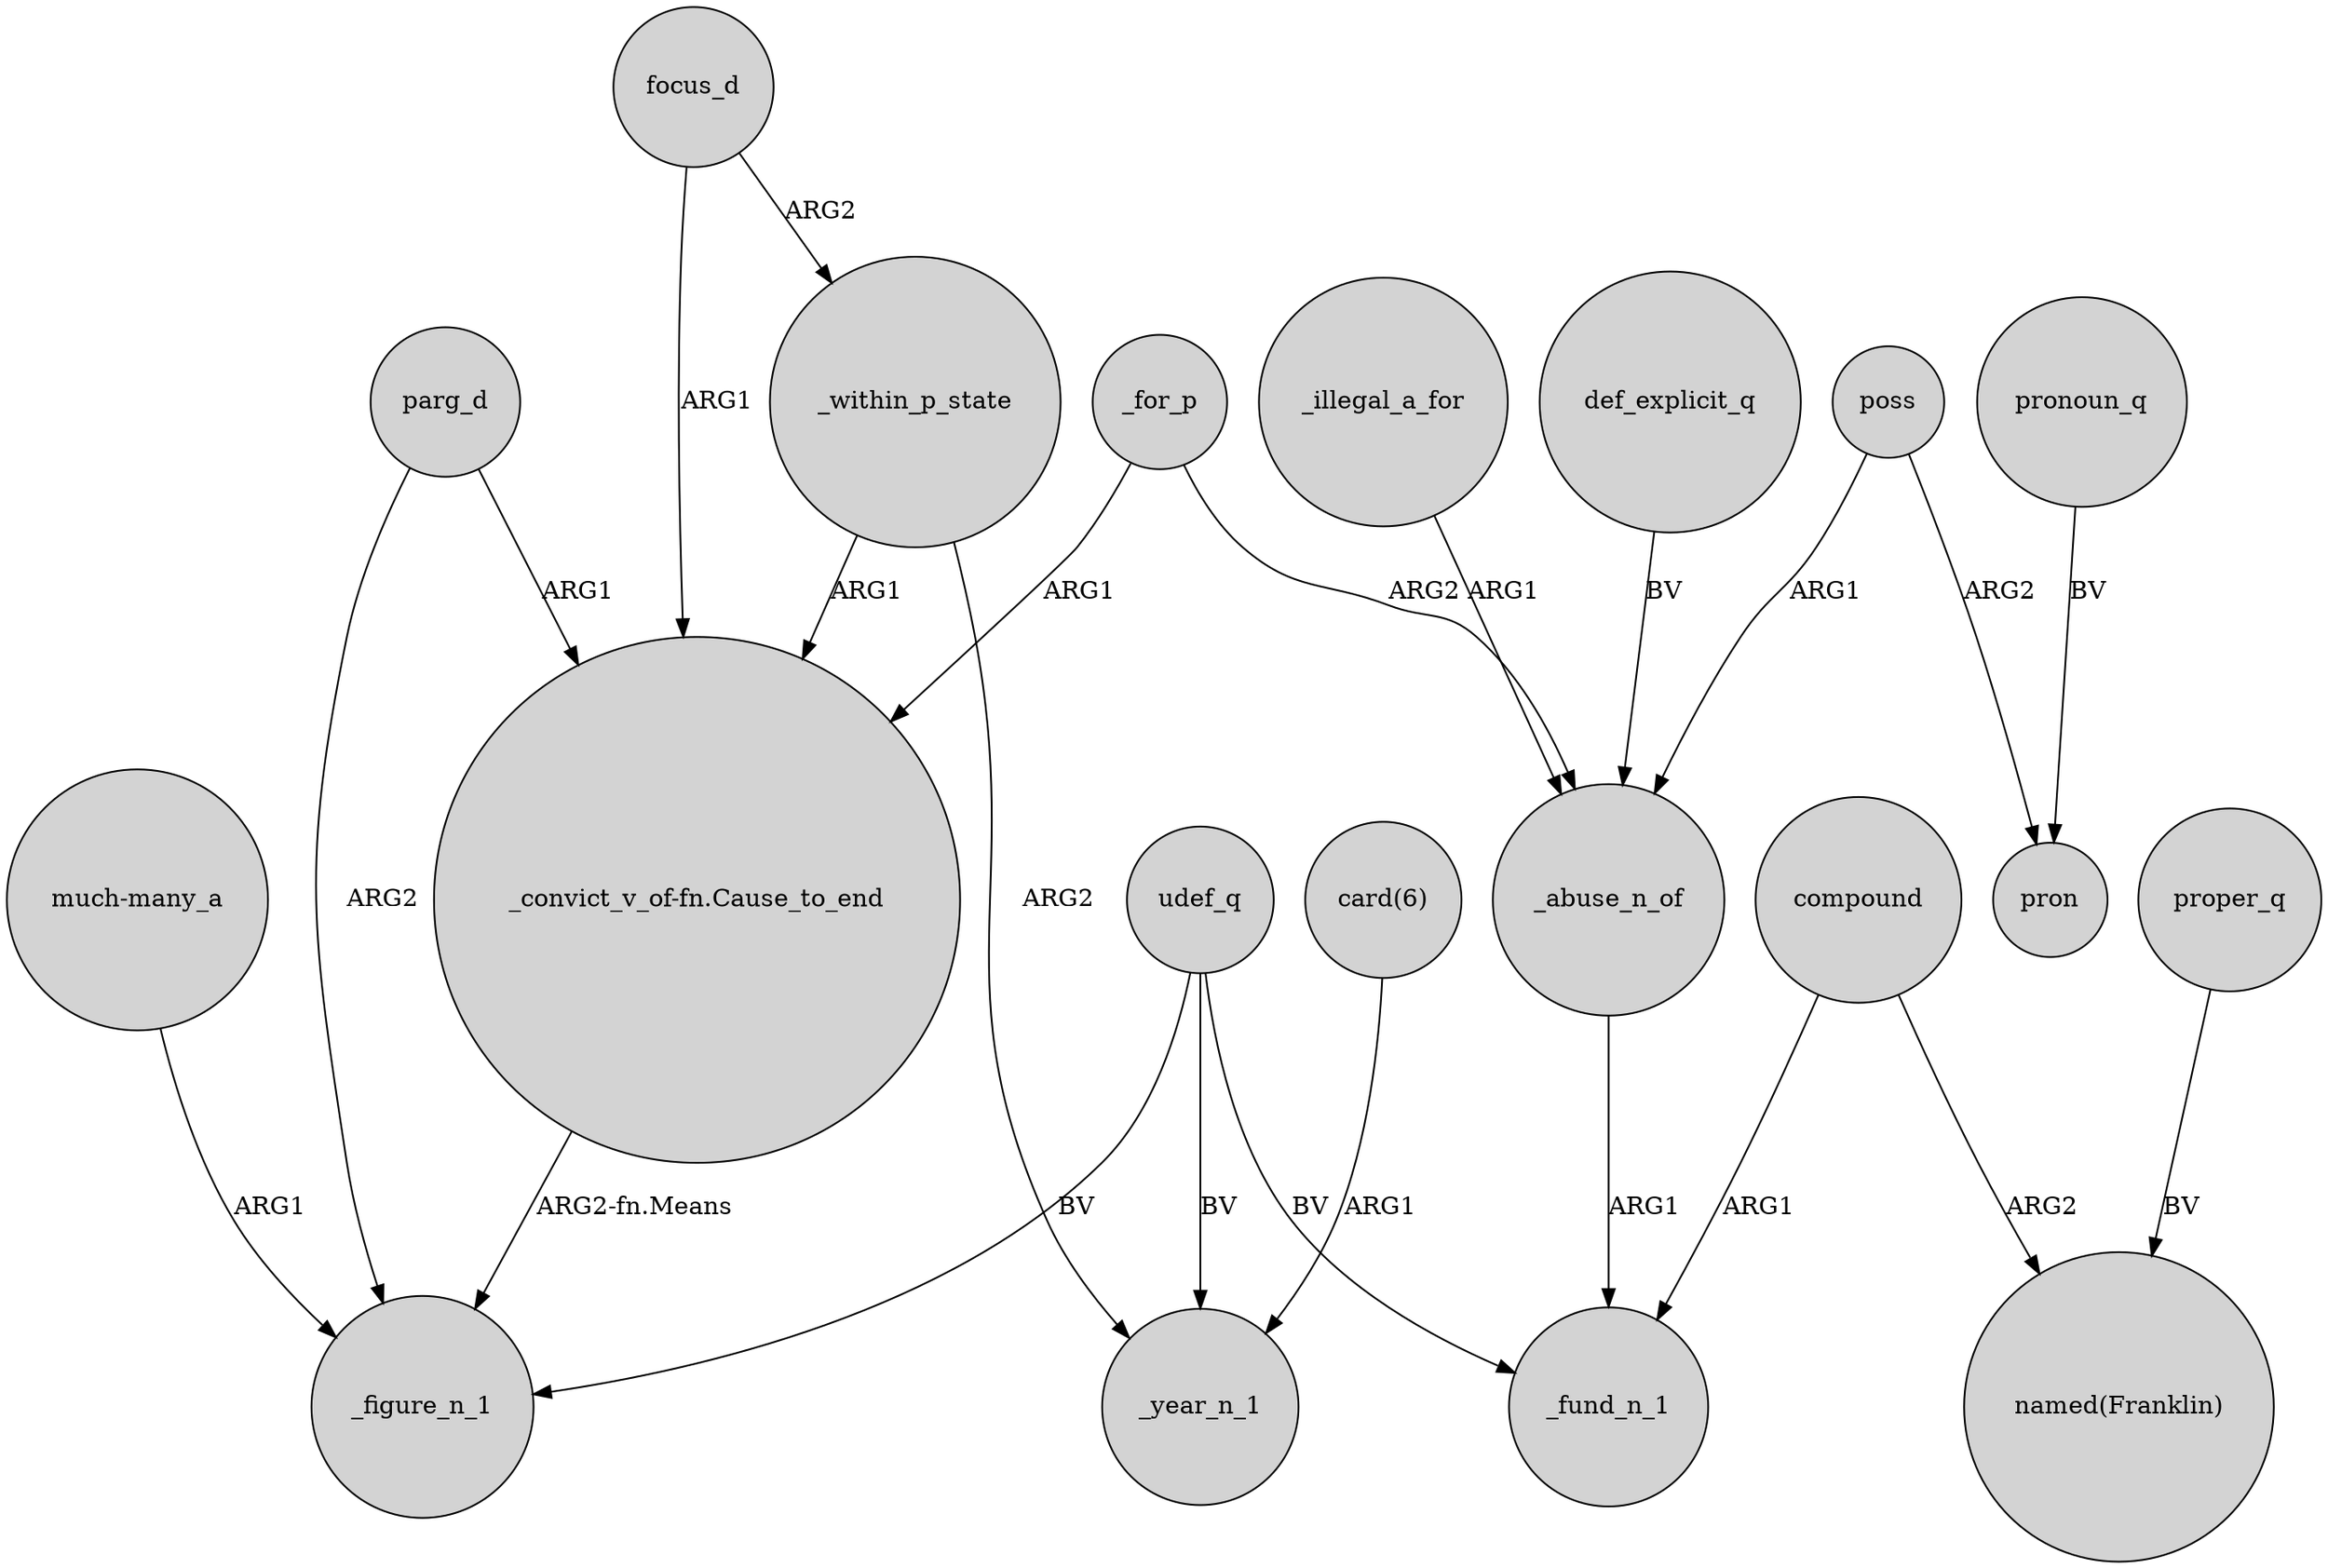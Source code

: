 digraph {
	node [shape=circle style=filled]
	parg_d -> _figure_n_1 [label=ARG2]
	focus_d -> "_convict_v_of-fn.Cause_to_end" [label=ARG1]
	udef_q -> _figure_n_1 [label=BV]
	def_explicit_q -> _abuse_n_of [label=BV]
	udef_q -> _fund_n_1 [label=BV]
	pronoun_q -> pron [label=BV]
	poss -> pron [label=ARG2]
	parg_d -> "_convict_v_of-fn.Cause_to_end" [label=ARG1]
	"card(6)" -> _year_n_1 [label=ARG1]
	"_convict_v_of-fn.Cause_to_end" -> _figure_n_1 [label="ARG2-fn.Means"]
	_abuse_n_of -> _fund_n_1 [label=ARG1]
	poss -> _abuse_n_of [label=ARG1]
	"much-many_a" -> _figure_n_1 [label=ARG1]
	udef_q -> _year_n_1 [label=BV]
	_for_p -> _abuse_n_of [label=ARG2]
	compound -> "named(Franklin)" [label=ARG2]
	proper_q -> "named(Franklin)" [label=BV]
	_illegal_a_for -> _abuse_n_of [label=ARG1]
	_within_p_state -> "_convict_v_of-fn.Cause_to_end" [label=ARG1]
	_for_p -> "_convict_v_of-fn.Cause_to_end" [label=ARG1]
	focus_d -> _within_p_state [label=ARG2]
	compound -> _fund_n_1 [label=ARG1]
	_within_p_state -> _year_n_1 [label=ARG2]
}
